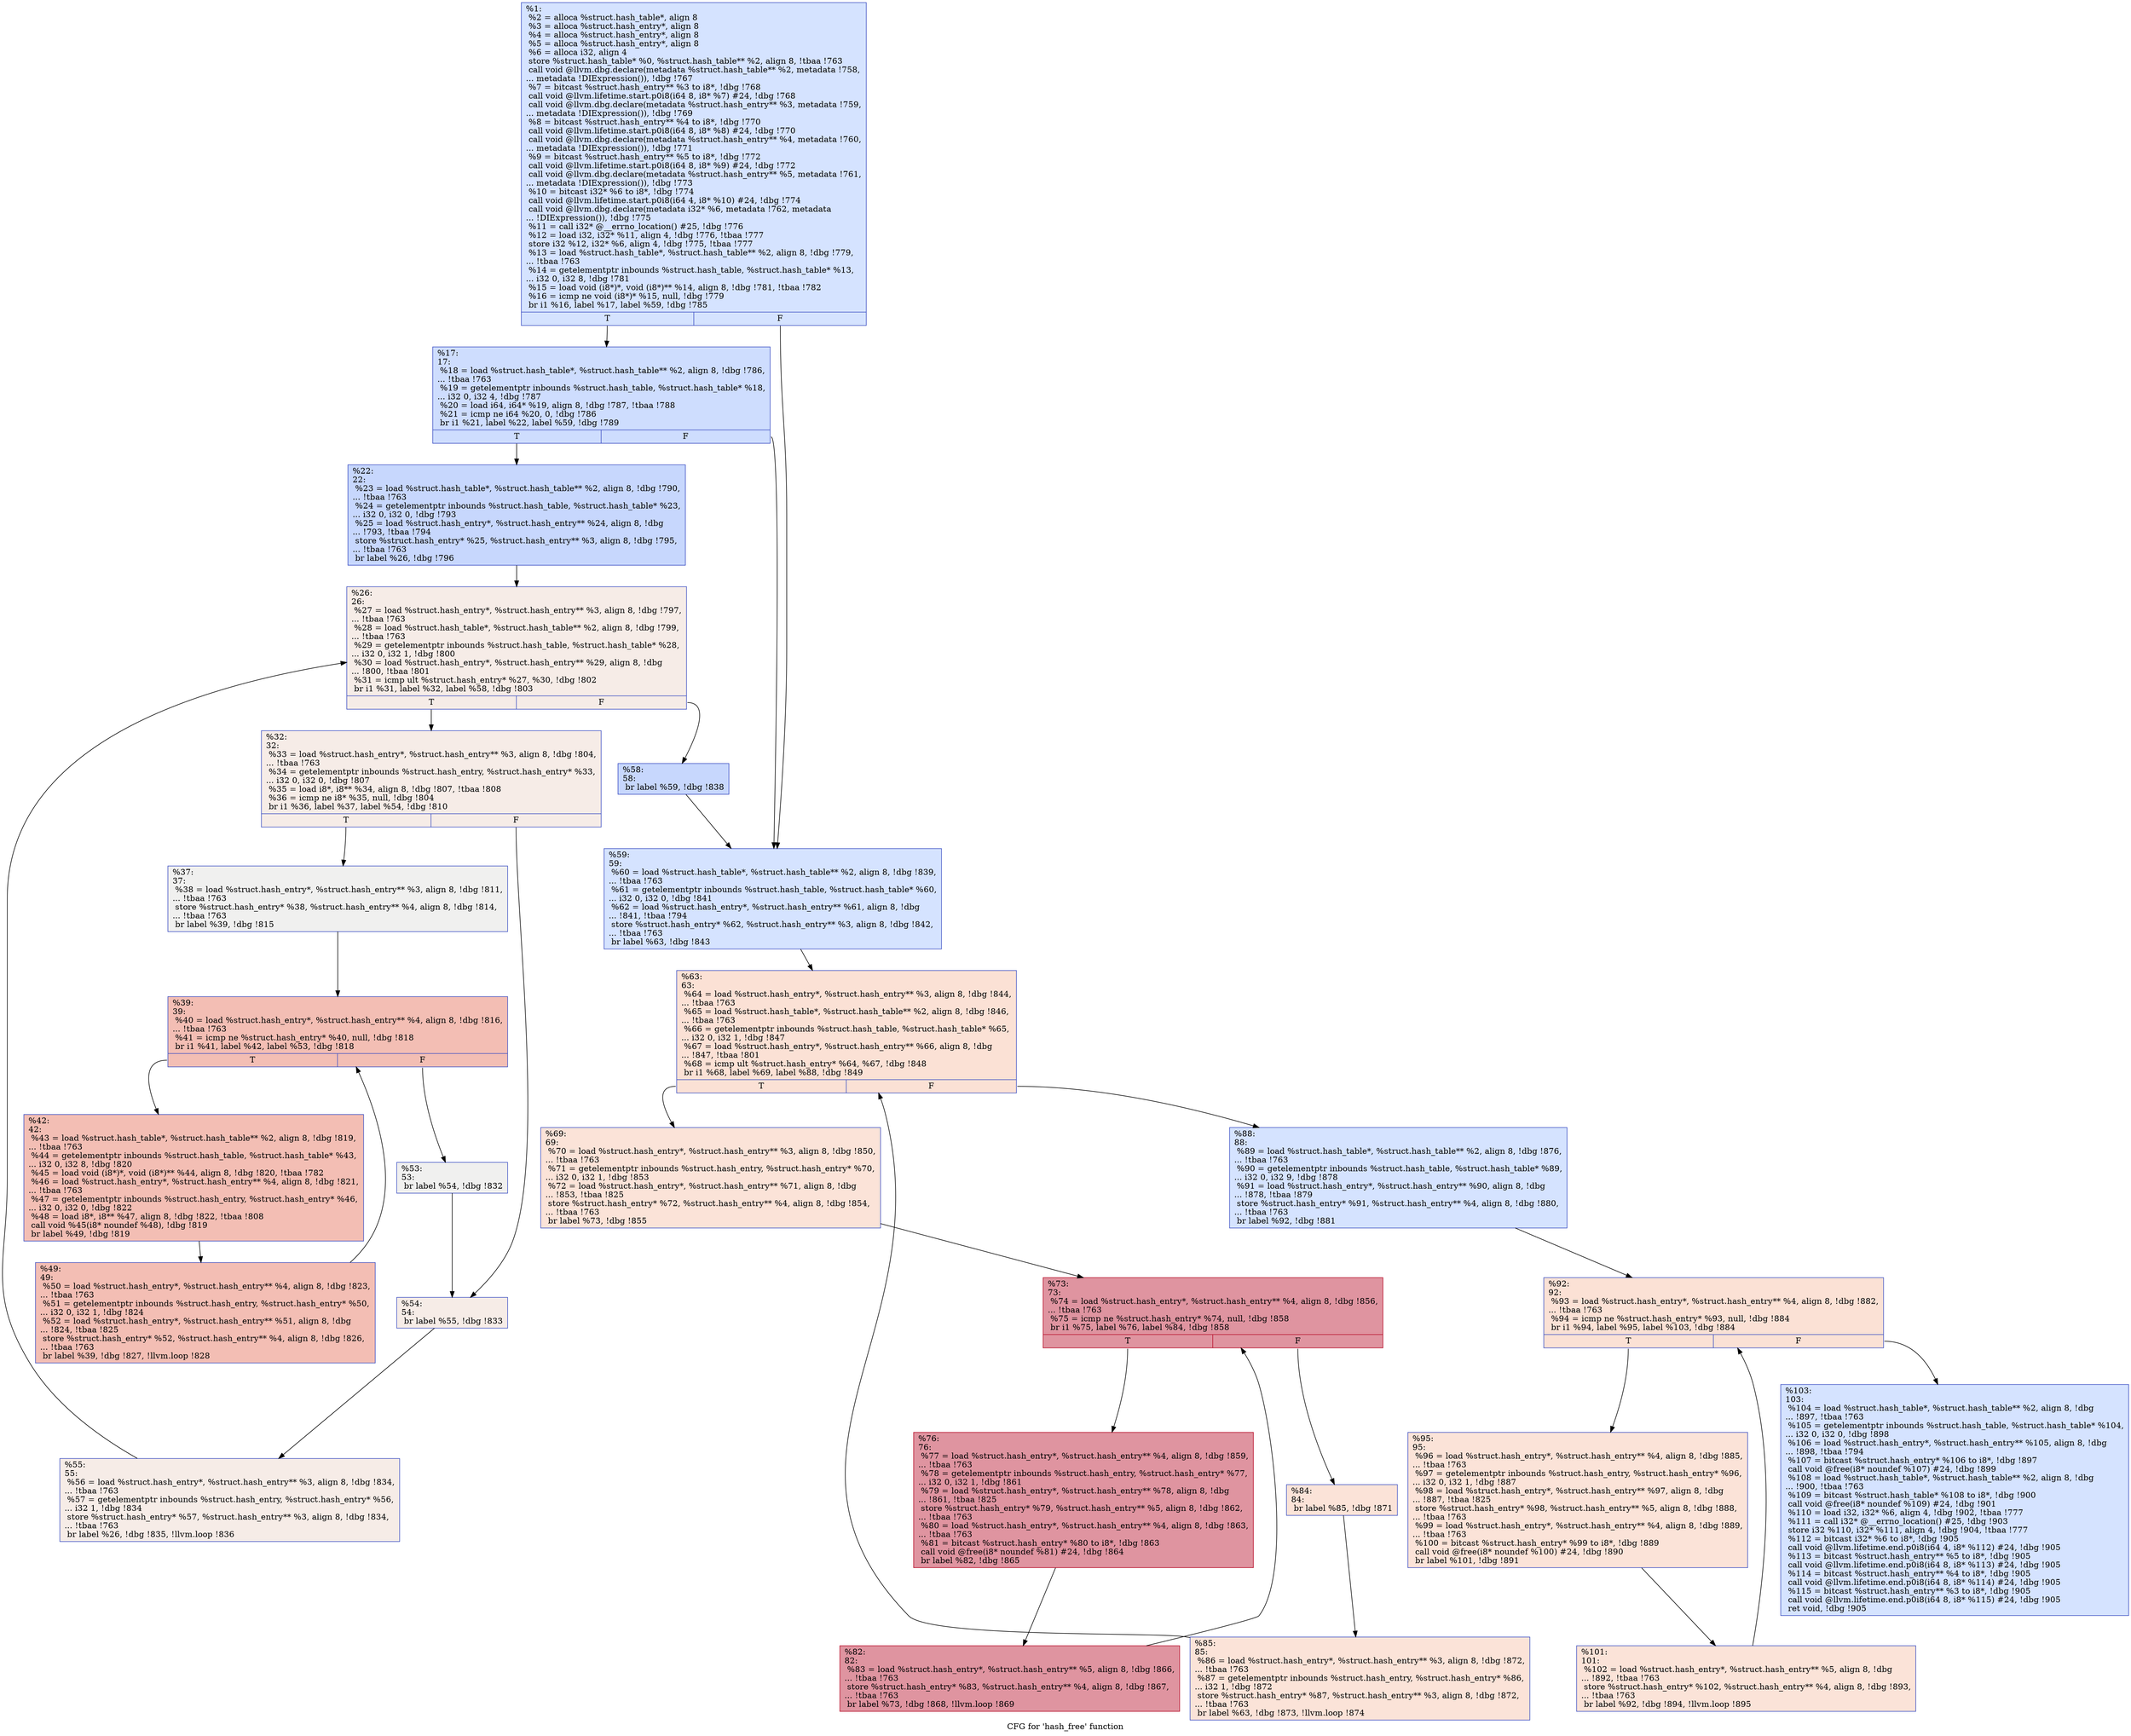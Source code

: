 digraph "CFG for 'hash_free' function" {
	label="CFG for 'hash_free' function";

	Node0x1955bf0 [shape=record,color="#3d50c3ff", style=filled, fillcolor="#a1c0ff70",label="{%1:\l  %2 = alloca %struct.hash_table*, align 8\l  %3 = alloca %struct.hash_entry*, align 8\l  %4 = alloca %struct.hash_entry*, align 8\l  %5 = alloca %struct.hash_entry*, align 8\l  %6 = alloca i32, align 4\l  store %struct.hash_table* %0, %struct.hash_table** %2, align 8, !tbaa !763\l  call void @llvm.dbg.declare(metadata %struct.hash_table** %2, metadata !758,\l... metadata !DIExpression()), !dbg !767\l  %7 = bitcast %struct.hash_entry** %3 to i8*, !dbg !768\l  call void @llvm.lifetime.start.p0i8(i64 8, i8* %7) #24, !dbg !768\l  call void @llvm.dbg.declare(metadata %struct.hash_entry** %3, metadata !759,\l... metadata !DIExpression()), !dbg !769\l  %8 = bitcast %struct.hash_entry** %4 to i8*, !dbg !770\l  call void @llvm.lifetime.start.p0i8(i64 8, i8* %8) #24, !dbg !770\l  call void @llvm.dbg.declare(metadata %struct.hash_entry** %4, metadata !760,\l... metadata !DIExpression()), !dbg !771\l  %9 = bitcast %struct.hash_entry** %5 to i8*, !dbg !772\l  call void @llvm.lifetime.start.p0i8(i64 8, i8* %9) #24, !dbg !772\l  call void @llvm.dbg.declare(metadata %struct.hash_entry** %5, metadata !761,\l... metadata !DIExpression()), !dbg !773\l  %10 = bitcast i32* %6 to i8*, !dbg !774\l  call void @llvm.lifetime.start.p0i8(i64 4, i8* %10) #24, !dbg !774\l  call void @llvm.dbg.declare(metadata i32* %6, metadata !762, metadata\l... !DIExpression()), !dbg !775\l  %11 = call i32* @__errno_location() #25, !dbg !776\l  %12 = load i32, i32* %11, align 4, !dbg !776, !tbaa !777\l  store i32 %12, i32* %6, align 4, !dbg !775, !tbaa !777\l  %13 = load %struct.hash_table*, %struct.hash_table** %2, align 8, !dbg !779,\l... !tbaa !763\l  %14 = getelementptr inbounds %struct.hash_table, %struct.hash_table* %13,\l... i32 0, i32 8, !dbg !781\l  %15 = load void (i8*)*, void (i8*)** %14, align 8, !dbg !781, !tbaa !782\l  %16 = icmp ne void (i8*)* %15, null, !dbg !779\l  br i1 %16, label %17, label %59, !dbg !785\l|{<s0>T|<s1>F}}"];
	Node0x1955bf0:s0 -> Node0x1955d20;
	Node0x1955bf0:s1 -> Node0x19560e0;
	Node0x1955d20 [shape=record,color="#3d50c3ff", style=filled, fillcolor="#8fb1fe70",label="{%17:\l17:                                               \l  %18 = load %struct.hash_table*, %struct.hash_table** %2, align 8, !dbg !786,\l... !tbaa !763\l  %19 = getelementptr inbounds %struct.hash_table, %struct.hash_table* %18,\l... i32 0, i32 4, !dbg !787\l  %20 = load i64, i64* %19, align 8, !dbg !787, !tbaa !788\l  %21 = icmp ne i64 %20, 0, !dbg !786\l  br i1 %21, label %22, label %59, !dbg !789\l|{<s0>T|<s1>F}}"];
	Node0x1955d20:s0 -> Node0x1955d70;
	Node0x1955d20:s1 -> Node0x19560e0;
	Node0x1955d70 [shape=record,color="#3d50c3ff", style=filled, fillcolor="#81a4fb70",label="{%22:\l22:                                               \l  %23 = load %struct.hash_table*, %struct.hash_table** %2, align 8, !dbg !790,\l... !tbaa !763\l  %24 = getelementptr inbounds %struct.hash_table, %struct.hash_table* %23,\l... i32 0, i32 0, !dbg !793\l  %25 = load %struct.hash_entry*, %struct.hash_entry** %24, align 8, !dbg\l... !793, !tbaa !794\l  store %struct.hash_entry* %25, %struct.hash_entry** %3, align 8, !dbg !795,\l... !tbaa !763\l  br label %26, !dbg !796\l}"];
	Node0x1955d70 -> Node0x1955dc0;
	Node0x1955dc0 [shape=record,color="#3d50c3ff", style=filled, fillcolor="#ead5c970",label="{%26:\l26:                                               \l  %27 = load %struct.hash_entry*, %struct.hash_entry** %3, align 8, !dbg !797,\l... !tbaa !763\l  %28 = load %struct.hash_table*, %struct.hash_table** %2, align 8, !dbg !799,\l... !tbaa !763\l  %29 = getelementptr inbounds %struct.hash_table, %struct.hash_table* %28,\l... i32 0, i32 1, !dbg !800\l  %30 = load %struct.hash_entry*, %struct.hash_entry** %29, align 8, !dbg\l... !800, !tbaa !801\l  %31 = icmp ult %struct.hash_entry* %27, %30, !dbg !802\l  br i1 %31, label %32, label %58, !dbg !803\l|{<s0>T|<s1>F}}"];
	Node0x1955dc0:s0 -> Node0x1955e10;
	Node0x1955dc0:s1 -> Node0x1956090;
	Node0x1955e10 [shape=record,color="#3d50c3ff", style=filled, fillcolor="#ead5c970",label="{%32:\l32:                                               \l  %33 = load %struct.hash_entry*, %struct.hash_entry** %3, align 8, !dbg !804,\l... !tbaa !763\l  %34 = getelementptr inbounds %struct.hash_entry, %struct.hash_entry* %33,\l... i32 0, i32 0, !dbg !807\l  %35 = load i8*, i8** %34, align 8, !dbg !807, !tbaa !808\l  %36 = icmp ne i8* %35, null, !dbg !804\l  br i1 %36, label %37, label %54, !dbg !810\l|{<s0>T|<s1>F}}"];
	Node0x1955e10:s0 -> Node0x1955e60;
	Node0x1955e10:s1 -> Node0x1955ff0;
	Node0x1955e60 [shape=record,color="#3d50c3ff", style=filled, fillcolor="#dedcdb70",label="{%37:\l37:                                               \l  %38 = load %struct.hash_entry*, %struct.hash_entry** %3, align 8, !dbg !811,\l... !tbaa !763\l  store %struct.hash_entry* %38, %struct.hash_entry** %4, align 8, !dbg !814,\l... !tbaa !763\l  br label %39, !dbg !815\l}"];
	Node0x1955e60 -> Node0x1955eb0;
	Node0x1955eb0 [shape=record,color="#3d50c3ff", style=filled, fillcolor="#e36c5570",label="{%39:\l39:                                               \l  %40 = load %struct.hash_entry*, %struct.hash_entry** %4, align 8, !dbg !816,\l... !tbaa !763\l  %41 = icmp ne %struct.hash_entry* %40, null, !dbg !818\l  br i1 %41, label %42, label %53, !dbg !818\l|{<s0>T|<s1>F}}"];
	Node0x1955eb0:s0 -> Node0x1955f00;
	Node0x1955eb0:s1 -> Node0x1955fa0;
	Node0x1955f00 [shape=record,color="#3d50c3ff", style=filled, fillcolor="#e36c5570",label="{%42:\l42:                                               \l  %43 = load %struct.hash_table*, %struct.hash_table** %2, align 8, !dbg !819,\l... !tbaa !763\l  %44 = getelementptr inbounds %struct.hash_table, %struct.hash_table* %43,\l... i32 0, i32 8, !dbg !820\l  %45 = load void (i8*)*, void (i8*)** %44, align 8, !dbg !820, !tbaa !782\l  %46 = load %struct.hash_entry*, %struct.hash_entry** %4, align 8, !dbg !821,\l... !tbaa !763\l  %47 = getelementptr inbounds %struct.hash_entry, %struct.hash_entry* %46,\l... i32 0, i32 0, !dbg !822\l  %48 = load i8*, i8** %47, align 8, !dbg !822, !tbaa !808\l  call void %45(i8* noundef %48), !dbg !819\l  br label %49, !dbg !819\l}"];
	Node0x1955f00 -> Node0x1955f50;
	Node0x1955f50 [shape=record,color="#3d50c3ff", style=filled, fillcolor="#e36c5570",label="{%49:\l49:                                               \l  %50 = load %struct.hash_entry*, %struct.hash_entry** %4, align 8, !dbg !823,\l... !tbaa !763\l  %51 = getelementptr inbounds %struct.hash_entry, %struct.hash_entry* %50,\l... i32 0, i32 1, !dbg !824\l  %52 = load %struct.hash_entry*, %struct.hash_entry** %51, align 8, !dbg\l... !824, !tbaa !825\l  store %struct.hash_entry* %52, %struct.hash_entry** %4, align 8, !dbg !826,\l... !tbaa !763\l  br label %39, !dbg !827, !llvm.loop !828\l}"];
	Node0x1955f50 -> Node0x1955eb0;
	Node0x1955fa0 [shape=record,color="#3d50c3ff", style=filled, fillcolor="#dedcdb70",label="{%53:\l53:                                               \l  br label %54, !dbg !832\l}"];
	Node0x1955fa0 -> Node0x1955ff0;
	Node0x1955ff0 [shape=record,color="#3d50c3ff", style=filled, fillcolor="#ead5c970",label="{%54:\l54:                                               \l  br label %55, !dbg !833\l}"];
	Node0x1955ff0 -> Node0x1956040;
	Node0x1956040 [shape=record,color="#3d50c3ff", style=filled, fillcolor="#ead5c970",label="{%55:\l55:                                               \l  %56 = load %struct.hash_entry*, %struct.hash_entry** %3, align 8, !dbg !834,\l... !tbaa !763\l  %57 = getelementptr inbounds %struct.hash_entry, %struct.hash_entry* %56,\l... i32 1, !dbg !834\l  store %struct.hash_entry* %57, %struct.hash_entry** %3, align 8, !dbg !834,\l... !tbaa !763\l  br label %26, !dbg !835, !llvm.loop !836\l}"];
	Node0x1956040 -> Node0x1955dc0;
	Node0x1956090 [shape=record,color="#3d50c3ff", style=filled, fillcolor="#81a4fb70",label="{%58:\l58:                                               \l  br label %59, !dbg !838\l}"];
	Node0x1956090 -> Node0x19560e0;
	Node0x19560e0 [shape=record,color="#3d50c3ff", style=filled, fillcolor="#a1c0ff70",label="{%59:\l59:                                               \l  %60 = load %struct.hash_table*, %struct.hash_table** %2, align 8, !dbg !839,\l... !tbaa !763\l  %61 = getelementptr inbounds %struct.hash_table, %struct.hash_table* %60,\l... i32 0, i32 0, !dbg !841\l  %62 = load %struct.hash_entry*, %struct.hash_entry** %61, align 8, !dbg\l... !841, !tbaa !794\l  store %struct.hash_entry* %62, %struct.hash_entry** %3, align 8, !dbg !842,\l... !tbaa !763\l  br label %63, !dbg !843\l}"];
	Node0x19560e0 -> Node0x1956130;
	Node0x1956130 [shape=record,color="#3d50c3ff", style=filled, fillcolor="#f7bca170",label="{%63:\l63:                                               \l  %64 = load %struct.hash_entry*, %struct.hash_entry** %3, align 8, !dbg !844,\l... !tbaa !763\l  %65 = load %struct.hash_table*, %struct.hash_table** %2, align 8, !dbg !846,\l... !tbaa !763\l  %66 = getelementptr inbounds %struct.hash_table, %struct.hash_table* %65,\l... i32 0, i32 1, !dbg !847\l  %67 = load %struct.hash_entry*, %struct.hash_entry** %66, align 8, !dbg\l... !847, !tbaa !801\l  %68 = icmp ult %struct.hash_entry* %64, %67, !dbg !848\l  br i1 %68, label %69, label %88, !dbg !849\l|{<s0>T|<s1>F}}"];
	Node0x1956130:s0 -> Node0x1956180;
	Node0x1956130:s1 -> Node0x1956360;
	Node0x1956180 [shape=record,color="#3d50c3ff", style=filled, fillcolor="#f6bfa670",label="{%69:\l69:                                               \l  %70 = load %struct.hash_entry*, %struct.hash_entry** %3, align 8, !dbg !850,\l... !tbaa !763\l  %71 = getelementptr inbounds %struct.hash_entry, %struct.hash_entry* %70,\l... i32 0, i32 1, !dbg !853\l  %72 = load %struct.hash_entry*, %struct.hash_entry** %71, align 8, !dbg\l... !853, !tbaa !825\l  store %struct.hash_entry* %72, %struct.hash_entry** %4, align 8, !dbg !854,\l... !tbaa !763\l  br label %73, !dbg !855\l}"];
	Node0x1956180 -> Node0x19561d0;
	Node0x19561d0 [shape=record,color="#b70d28ff", style=filled, fillcolor="#b70d2870",label="{%73:\l73:                                               \l  %74 = load %struct.hash_entry*, %struct.hash_entry** %4, align 8, !dbg !856,\l... !tbaa !763\l  %75 = icmp ne %struct.hash_entry* %74, null, !dbg !858\l  br i1 %75, label %76, label %84, !dbg !858\l|{<s0>T|<s1>F}}"];
	Node0x19561d0:s0 -> Node0x1956220;
	Node0x19561d0:s1 -> Node0x19562c0;
	Node0x1956220 [shape=record,color="#b70d28ff", style=filled, fillcolor="#b70d2870",label="{%76:\l76:                                               \l  %77 = load %struct.hash_entry*, %struct.hash_entry** %4, align 8, !dbg !859,\l... !tbaa !763\l  %78 = getelementptr inbounds %struct.hash_entry, %struct.hash_entry* %77,\l... i32 0, i32 1, !dbg !861\l  %79 = load %struct.hash_entry*, %struct.hash_entry** %78, align 8, !dbg\l... !861, !tbaa !825\l  store %struct.hash_entry* %79, %struct.hash_entry** %5, align 8, !dbg !862,\l... !tbaa !763\l  %80 = load %struct.hash_entry*, %struct.hash_entry** %4, align 8, !dbg !863,\l... !tbaa !763\l  %81 = bitcast %struct.hash_entry* %80 to i8*, !dbg !863\l  call void @free(i8* noundef %81) #24, !dbg !864\l  br label %82, !dbg !865\l}"];
	Node0x1956220 -> Node0x1956270;
	Node0x1956270 [shape=record,color="#b70d28ff", style=filled, fillcolor="#b70d2870",label="{%82:\l82:                                               \l  %83 = load %struct.hash_entry*, %struct.hash_entry** %5, align 8, !dbg !866,\l... !tbaa !763\l  store %struct.hash_entry* %83, %struct.hash_entry** %4, align 8, !dbg !867,\l... !tbaa !763\l  br label %73, !dbg !868, !llvm.loop !869\l}"];
	Node0x1956270 -> Node0x19561d0;
	Node0x19562c0 [shape=record,color="#3d50c3ff", style=filled, fillcolor="#f6bfa670",label="{%84:\l84:                                               \l  br label %85, !dbg !871\l}"];
	Node0x19562c0 -> Node0x1956310;
	Node0x1956310 [shape=record,color="#3d50c3ff", style=filled, fillcolor="#f6bfa670",label="{%85:\l85:                                               \l  %86 = load %struct.hash_entry*, %struct.hash_entry** %3, align 8, !dbg !872,\l... !tbaa !763\l  %87 = getelementptr inbounds %struct.hash_entry, %struct.hash_entry* %86,\l... i32 1, !dbg !872\l  store %struct.hash_entry* %87, %struct.hash_entry** %3, align 8, !dbg !872,\l... !tbaa !763\l  br label %63, !dbg !873, !llvm.loop !874\l}"];
	Node0x1956310 -> Node0x1956130;
	Node0x1956360 [shape=record,color="#3d50c3ff", style=filled, fillcolor="#a1c0ff70",label="{%88:\l88:                                               \l  %89 = load %struct.hash_table*, %struct.hash_table** %2, align 8, !dbg !876,\l... !tbaa !763\l  %90 = getelementptr inbounds %struct.hash_table, %struct.hash_table* %89,\l... i32 0, i32 9, !dbg !878\l  %91 = load %struct.hash_entry*, %struct.hash_entry** %90, align 8, !dbg\l... !878, !tbaa !879\l  store %struct.hash_entry* %91, %struct.hash_entry** %4, align 8, !dbg !880,\l... !tbaa !763\l  br label %92, !dbg !881\l}"];
	Node0x1956360 -> Node0x19563b0;
	Node0x19563b0 [shape=record,color="#3d50c3ff", style=filled, fillcolor="#f7bca170",label="{%92:\l92:                                               \l  %93 = load %struct.hash_entry*, %struct.hash_entry** %4, align 8, !dbg !882,\l... !tbaa !763\l  %94 = icmp ne %struct.hash_entry* %93, null, !dbg !884\l  br i1 %94, label %95, label %103, !dbg !884\l|{<s0>T|<s1>F}}"];
	Node0x19563b0:s0 -> Node0x1956400;
	Node0x19563b0:s1 -> Node0x19564a0;
	Node0x1956400 [shape=record,color="#3d50c3ff", style=filled, fillcolor="#f6bfa670",label="{%95:\l95:                                               \l  %96 = load %struct.hash_entry*, %struct.hash_entry** %4, align 8, !dbg !885,\l... !tbaa !763\l  %97 = getelementptr inbounds %struct.hash_entry, %struct.hash_entry* %96,\l... i32 0, i32 1, !dbg !887\l  %98 = load %struct.hash_entry*, %struct.hash_entry** %97, align 8, !dbg\l... !887, !tbaa !825\l  store %struct.hash_entry* %98, %struct.hash_entry** %5, align 8, !dbg !888,\l... !tbaa !763\l  %99 = load %struct.hash_entry*, %struct.hash_entry** %4, align 8, !dbg !889,\l... !tbaa !763\l  %100 = bitcast %struct.hash_entry* %99 to i8*, !dbg !889\l  call void @free(i8* noundef %100) #24, !dbg !890\l  br label %101, !dbg !891\l}"];
	Node0x1956400 -> Node0x1956450;
	Node0x1956450 [shape=record,color="#3d50c3ff", style=filled, fillcolor="#f6bfa670",label="{%101:\l101:                                              \l  %102 = load %struct.hash_entry*, %struct.hash_entry** %5, align 8, !dbg\l... !892, !tbaa !763\l  store %struct.hash_entry* %102, %struct.hash_entry** %4, align 8, !dbg !893,\l... !tbaa !763\l  br label %92, !dbg !894, !llvm.loop !895\l}"];
	Node0x1956450 -> Node0x19563b0;
	Node0x19564a0 [shape=record,color="#3d50c3ff", style=filled, fillcolor="#a1c0ff70",label="{%103:\l103:                                              \l  %104 = load %struct.hash_table*, %struct.hash_table** %2, align 8, !dbg\l... !897, !tbaa !763\l  %105 = getelementptr inbounds %struct.hash_table, %struct.hash_table* %104,\l... i32 0, i32 0, !dbg !898\l  %106 = load %struct.hash_entry*, %struct.hash_entry** %105, align 8, !dbg\l... !898, !tbaa !794\l  %107 = bitcast %struct.hash_entry* %106 to i8*, !dbg !897\l  call void @free(i8* noundef %107) #24, !dbg !899\l  %108 = load %struct.hash_table*, %struct.hash_table** %2, align 8, !dbg\l... !900, !tbaa !763\l  %109 = bitcast %struct.hash_table* %108 to i8*, !dbg !900\l  call void @free(i8* noundef %109) #24, !dbg !901\l  %110 = load i32, i32* %6, align 4, !dbg !902, !tbaa !777\l  %111 = call i32* @__errno_location() #25, !dbg !903\l  store i32 %110, i32* %111, align 4, !dbg !904, !tbaa !777\l  %112 = bitcast i32* %6 to i8*, !dbg !905\l  call void @llvm.lifetime.end.p0i8(i64 4, i8* %112) #24, !dbg !905\l  %113 = bitcast %struct.hash_entry** %5 to i8*, !dbg !905\l  call void @llvm.lifetime.end.p0i8(i64 8, i8* %113) #24, !dbg !905\l  %114 = bitcast %struct.hash_entry** %4 to i8*, !dbg !905\l  call void @llvm.lifetime.end.p0i8(i64 8, i8* %114) #24, !dbg !905\l  %115 = bitcast %struct.hash_entry** %3 to i8*, !dbg !905\l  call void @llvm.lifetime.end.p0i8(i64 8, i8* %115) #24, !dbg !905\l  ret void, !dbg !905\l}"];
}
